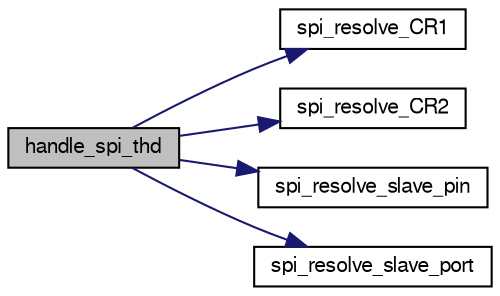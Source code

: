 digraph "handle_spi_thd"
{
  edge [fontname="FreeSans",fontsize="10",labelfontname="FreeSans",labelfontsize="10"];
  node [fontname="FreeSans",fontsize="10",shape=record];
  rankdir="LR";
  Node1 [label="handle_spi_thd",height=0.2,width=0.4,color="black", fillcolor="grey75", style="filled", fontcolor="black"];
  Node1 -> Node2 [color="midnightblue",fontsize="10",style="solid",fontname="FreeSans"];
  Node2 [label="spi_resolve_CR1",height=0.2,width=0.4,color="black", fillcolor="white", style="filled",URL="$chibios_2mcu__periph_2spi__arch_8c.html#a0f2ad60be4ce8b39401de0bec518a161",tooltip="Resolve CR1. "];
  Node1 -> Node3 [color="midnightblue",fontsize="10",style="solid",fontname="FreeSans"];
  Node3 [label="spi_resolve_CR2",height=0.2,width=0.4,color="black", fillcolor="white", style="filled",URL="$chibios_2mcu__periph_2spi__arch_8c.html#a9887c32a1290d4939c4289cf6980e20f",tooltip="Resolve CR2. "];
  Node1 -> Node4 [color="midnightblue",fontsize="10",style="solid",fontname="FreeSans"];
  Node4 [label="spi_resolve_slave_pin",height=0.2,width=0.4,color="black", fillcolor="white", style="filled",URL="$chibios_2mcu__periph_2spi__arch_8c.html#a816ec882637a52c36a69d511115014b1",tooltip="Resolve slave pin. "];
  Node1 -> Node5 [color="midnightblue",fontsize="10",style="solid",fontname="FreeSans"];
  Node5 [label="spi_resolve_slave_port",height=0.2,width=0.4,color="black", fillcolor="white", style="filled",URL="$chibios_2mcu__periph_2spi__arch_8c.html#a6516ee2e5f4bb05db961183e1ed3c6ce",tooltip="Resolve slave port. "];
}
